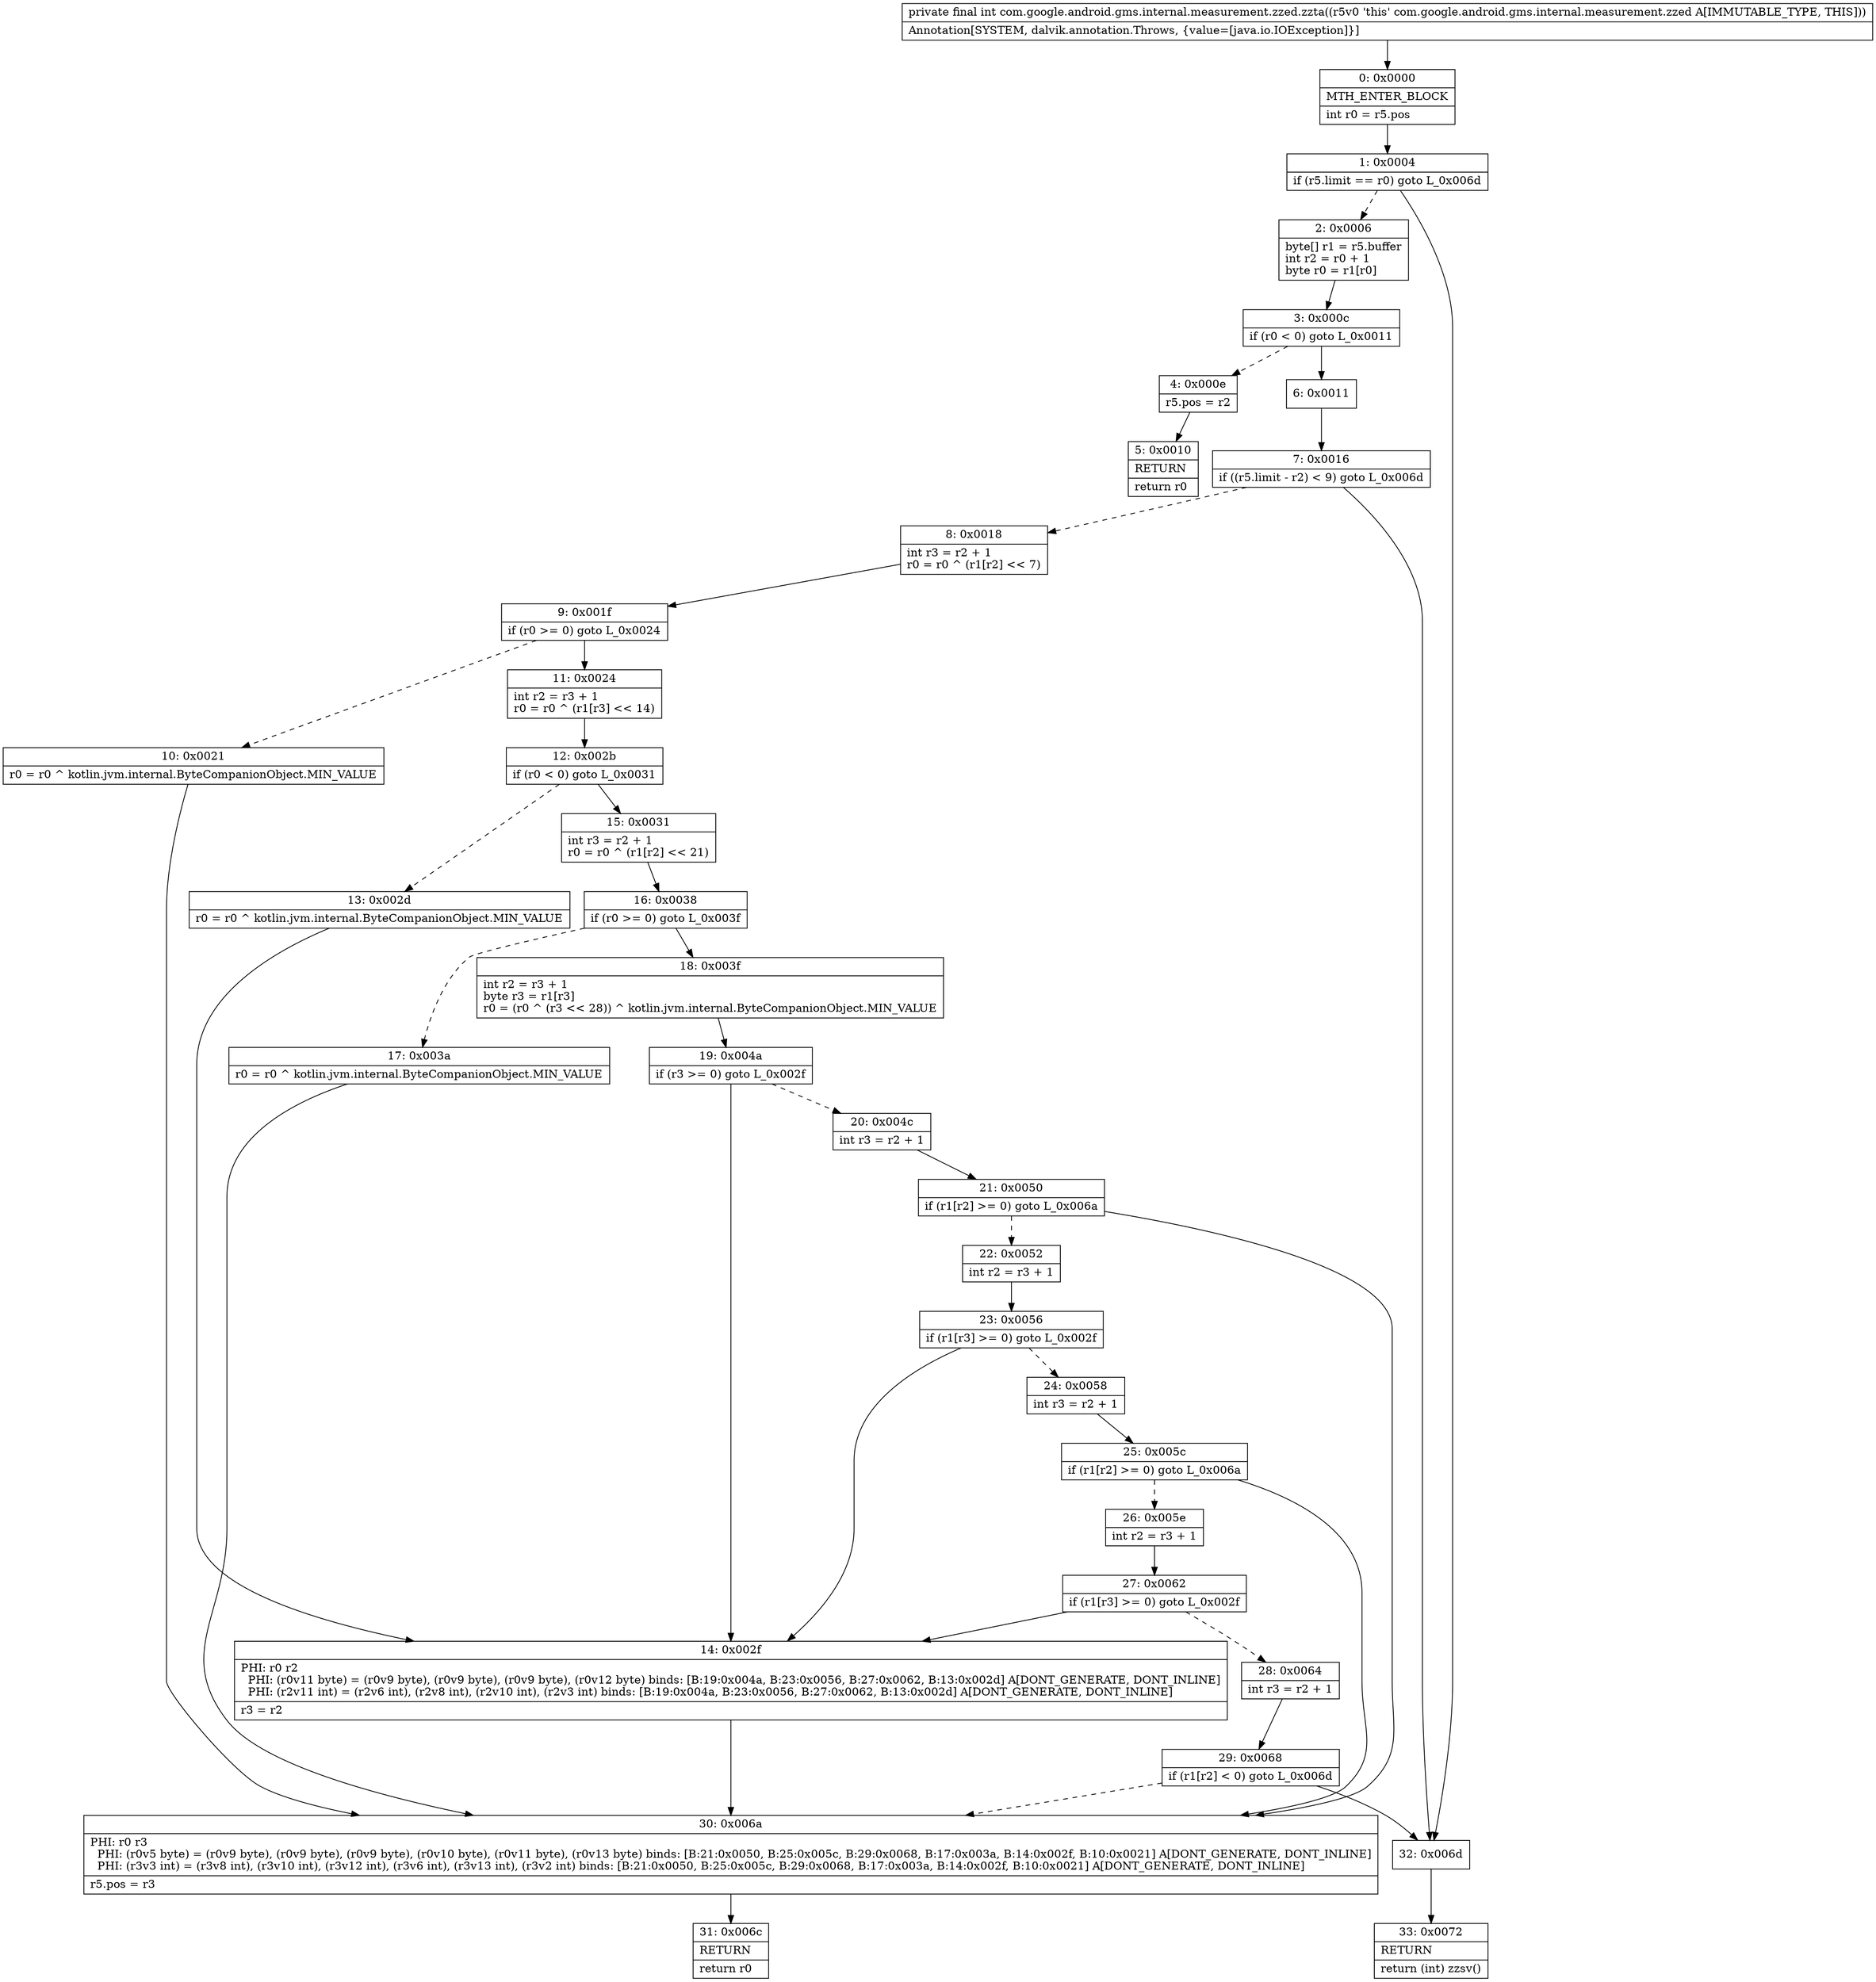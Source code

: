 digraph "CFG forcom.google.android.gms.internal.measurement.zzed.zzta()I" {
Node_0 [shape=record,label="{0\:\ 0x0000|MTH_ENTER_BLOCK\l|int r0 = r5.pos\l}"];
Node_1 [shape=record,label="{1\:\ 0x0004|if (r5.limit == r0) goto L_0x006d\l}"];
Node_2 [shape=record,label="{2\:\ 0x0006|byte[] r1 = r5.buffer\lint r2 = r0 + 1\lbyte r0 = r1[r0]\l}"];
Node_3 [shape=record,label="{3\:\ 0x000c|if (r0 \< 0) goto L_0x0011\l}"];
Node_4 [shape=record,label="{4\:\ 0x000e|r5.pos = r2\l}"];
Node_5 [shape=record,label="{5\:\ 0x0010|RETURN\l|return r0\l}"];
Node_6 [shape=record,label="{6\:\ 0x0011}"];
Node_7 [shape=record,label="{7\:\ 0x0016|if ((r5.limit \- r2) \< 9) goto L_0x006d\l}"];
Node_8 [shape=record,label="{8\:\ 0x0018|int r3 = r2 + 1\lr0 = r0 ^ (r1[r2] \<\< 7)\l}"];
Node_9 [shape=record,label="{9\:\ 0x001f|if (r0 \>= 0) goto L_0x0024\l}"];
Node_10 [shape=record,label="{10\:\ 0x0021|r0 = r0 ^ kotlin.jvm.internal.ByteCompanionObject.MIN_VALUE\l}"];
Node_11 [shape=record,label="{11\:\ 0x0024|int r2 = r3 + 1\lr0 = r0 ^ (r1[r3] \<\< 14)\l}"];
Node_12 [shape=record,label="{12\:\ 0x002b|if (r0 \< 0) goto L_0x0031\l}"];
Node_13 [shape=record,label="{13\:\ 0x002d|r0 = r0 ^ kotlin.jvm.internal.ByteCompanionObject.MIN_VALUE\l}"];
Node_14 [shape=record,label="{14\:\ 0x002f|PHI: r0 r2 \l  PHI: (r0v11 byte) = (r0v9 byte), (r0v9 byte), (r0v9 byte), (r0v12 byte) binds: [B:19:0x004a, B:23:0x0056, B:27:0x0062, B:13:0x002d] A[DONT_GENERATE, DONT_INLINE]\l  PHI: (r2v11 int) = (r2v6 int), (r2v8 int), (r2v10 int), (r2v3 int) binds: [B:19:0x004a, B:23:0x0056, B:27:0x0062, B:13:0x002d] A[DONT_GENERATE, DONT_INLINE]\l|r3 = r2\l}"];
Node_15 [shape=record,label="{15\:\ 0x0031|int r3 = r2 + 1\lr0 = r0 ^ (r1[r2] \<\< 21)\l}"];
Node_16 [shape=record,label="{16\:\ 0x0038|if (r0 \>= 0) goto L_0x003f\l}"];
Node_17 [shape=record,label="{17\:\ 0x003a|r0 = r0 ^ kotlin.jvm.internal.ByteCompanionObject.MIN_VALUE\l}"];
Node_18 [shape=record,label="{18\:\ 0x003f|int r2 = r3 + 1\lbyte r3 = r1[r3]\lr0 = (r0 ^ (r3 \<\< 28)) ^ kotlin.jvm.internal.ByteCompanionObject.MIN_VALUE\l}"];
Node_19 [shape=record,label="{19\:\ 0x004a|if (r3 \>= 0) goto L_0x002f\l}"];
Node_20 [shape=record,label="{20\:\ 0x004c|int r3 = r2 + 1\l}"];
Node_21 [shape=record,label="{21\:\ 0x0050|if (r1[r2] \>= 0) goto L_0x006a\l}"];
Node_22 [shape=record,label="{22\:\ 0x0052|int r2 = r3 + 1\l}"];
Node_23 [shape=record,label="{23\:\ 0x0056|if (r1[r3] \>= 0) goto L_0x002f\l}"];
Node_24 [shape=record,label="{24\:\ 0x0058|int r3 = r2 + 1\l}"];
Node_25 [shape=record,label="{25\:\ 0x005c|if (r1[r2] \>= 0) goto L_0x006a\l}"];
Node_26 [shape=record,label="{26\:\ 0x005e|int r2 = r3 + 1\l}"];
Node_27 [shape=record,label="{27\:\ 0x0062|if (r1[r3] \>= 0) goto L_0x002f\l}"];
Node_28 [shape=record,label="{28\:\ 0x0064|int r3 = r2 + 1\l}"];
Node_29 [shape=record,label="{29\:\ 0x0068|if (r1[r2] \< 0) goto L_0x006d\l}"];
Node_30 [shape=record,label="{30\:\ 0x006a|PHI: r0 r3 \l  PHI: (r0v5 byte) = (r0v9 byte), (r0v9 byte), (r0v9 byte), (r0v10 byte), (r0v11 byte), (r0v13 byte) binds: [B:21:0x0050, B:25:0x005c, B:29:0x0068, B:17:0x003a, B:14:0x002f, B:10:0x0021] A[DONT_GENERATE, DONT_INLINE]\l  PHI: (r3v3 int) = (r3v8 int), (r3v10 int), (r3v12 int), (r3v6 int), (r3v13 int), (r3v2 int) binds: [B:21:0x0050, B:25:0x005c, B:29:0x0068, B:17:0x003a, B:14:0x002f, B:10:0x0021] A[DONT_GENERATE, DONT_INLINE]\l|r5.pos = r3\l}"];
Node_31 [shape=record,label="{31\:\ 0x006c|RETURN\l|return r0\l}"];
Node_32 [shape=record,label="{32\:\ 0x006d}"];
Node_33 [shape=record,label="{33\:\ 0x0072|RETURN\l|return (int) zzsv()\l}"];
MethodNode[shape=record,label="{private final int com.google.android.gms.internal.measurement.zzed.zzta((r5v0 'this' com.google.android.gms.internal.measurement.zzed A[IMMUTABLE_TYPE, THIS]))  | Annotation[SYSTEM, dalvik.annotation.Throws, \{value=[java.io.IOException]\}]\l}"];
MethodNode -> Node_0;
Node_0 -> Node_1;
Node_1 -> Node_2[style=dashed];
Node_1 -> Node_32;
Node_2 -> Node_3;
Node_3 -> Node_4[style=dashed];
Node_3 -> Node_6;
Node_4 -> Node_5;
Node_6 -> Node_7;
Node_7 -> Node_8[style=dashed];
Node_7 -> Node_32;
Node_8 -> Node_9;
Node_9 -> Node_10[style=dashed];
Node_9 -> Node_11;
Node_10 -> Node_30;
Node_11 -> Node_12;
Node_12 -> Node_13[style=dashed];
Node_12 -> Node_15;
Node_13 -> Node_14;
Node_14 -> Node_30;
Node_15 -> Node_16;
Node_16 -> Node_17[style=dashed];
Node_16 -> Node_18;
Node_17 -> Node_30;
Node_18 -> Node_19;
Node_19 -> Node_14;
Node_19 -> Node_20[style=dashed];
Node_20 -> Node_21;
Node_21 -> Node_22[style=dashed];
Node_21 -> Node_30;
Node_22 -> Node_23;
Node_23 -> Node_14;
Node_23 -> Node_24[style=dashed];
Node_24 -> Node_25;
Node_25 -> Node_26[style=dashed];
Node_25 -> Node_30;
Node_26 -> Node_27;
Node_27 -> Node_14;
Node_27 -> Node_28[style=dashed];
Node_28 -> Node_29;
Node_29 -> Node_30[style=dashed];
Node_29 -> Node_32;
Node_30 -> Node_31;
Node_32 -> Node_33;
}

